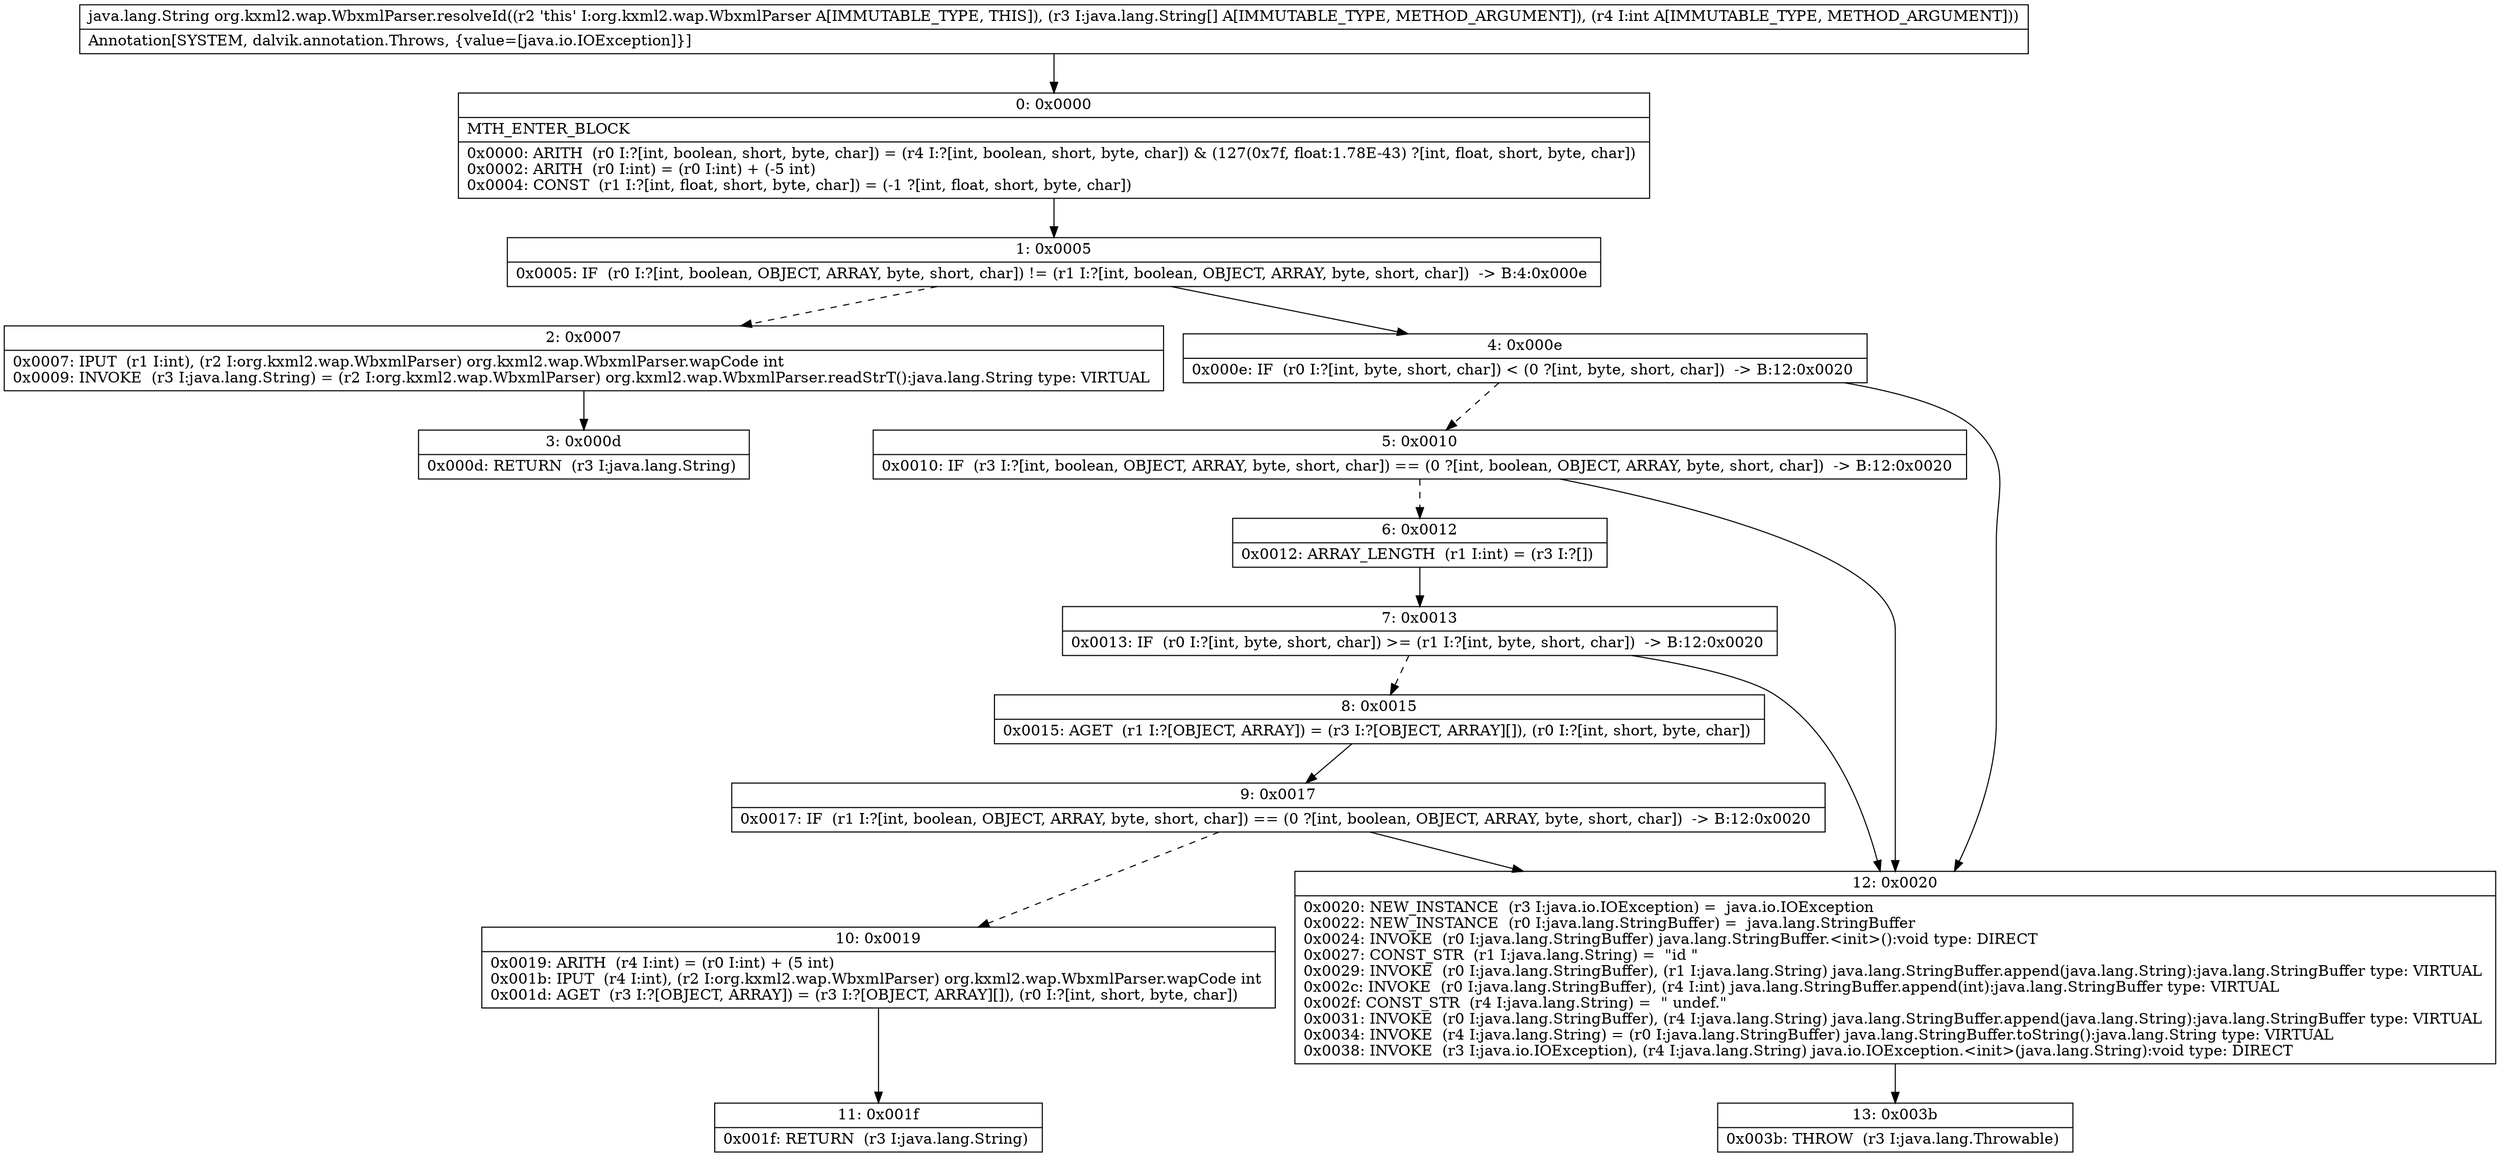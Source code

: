 digraph "CFG fororg.kxml2.wap.WbxmlParser.resolveId([Ljava\/lang\/String;I)Ljava\/lang\/String;" {
Node_0 [shape=record,label="{0\:\ 0x0000|MTH_ENTER_BLOCK\l|0x0000: ARITH  (r0 I:?[int, boolean, short, byte, char]) = (r4 I:?[int, boolean, short, byte, char]) & (127(0x7f, float:1.78E\-43) ?[int, float, short, byte, char]) \l0x0002: ARITH  (r0 I:int) = (r0 I:int) + (\-5 int) \l0x0004: CONST  (r1 I:?[int, float, short, byte, char]) = (\-1 ?[int, float, short, byte, char]) \l}"];
Node_1 [shape=record,label="{1\:\ 0x0005|0x0005: IF  (r0 I:?[int, boolean, OBJECT, ARRAY, byte, short, char]) != (r1 I:?[int, boolean, OBJECT, ARRAY, byte, short, char])  \-\> B:4:0x000e \l}"];
Node_2 [shape=record,label="{2\:\ 0x0007|0x0007: IPUT  (r1 I:int), (r2 I:org.kxml2.wap.WbxmlParser) org.kxml2.wap.WbxmlParser.wapCode int \l0x0009: INVOKE  (r3 I:java.lang.String) = (r2 I:org.kxml2.wap.WbxmlParser) org.kxml2.wap.WbxmlParser.readStrT():java.lang.String type: VIRTUAL \l}"];
Node_3 [shape=record,label="{3\:\ 0x000d|0x000d: RETURN  (r3 I:java.lang.String) \l}"];
Node_4 [shape=record,label="{4\:\ 0x000e|0x000e: IF  (r0 I:?[int, byte, short, char]) \< (0 ?[int, byte, short, char])  \-\> B:12:0x0020 \l}"];
Node_5 [shape=record,label="{5\:\ 0x0010|0x0010: IF  (r3 I:?[int, boolean, OBJECT, ARRAY, byte, short, char]) == (0 ?[int, boolean, OBJECT, ARRAY, byte, short, char])  \-\> B:12:0x0020 \l}"];
Node_6 [shape=record,label="{6\:\ 0x0012|0x0012: ARRAY_LENGTH  (r1 I:int) = (r3 I:?[]) \l}"];
Node_7 [shape=record,label="{7\:\ 0x0013|0x0013: IF  (r0 I:?[int, byte, short, char]) \>= (r1 I:?[int, byte, short, char])  \-\> B:12:0x0020 \l}"];
Node_8 [shape=record,label="{8\:\ 0x0015|0x0015: AGET  (r1 I:?[OBJECT, ARRAY]) = (r3 I:?[OBJECT, ARRAY][]), (r0 I:?[int, short, byte, char]) \l}"];
Node_9 [shape=record,label="{9\:\ 0x0017|0x0017: IF  (r1 I:?[int, boolean, OBJECT, ARRAY, byte, short, char]) == (0 ?[int, boolean, OBJECT, ARRAY, byte, short, char])  \-\> B:12:0x0020 \l}"];
Node_10 [shape=record,label="{10\:\ 0x0019|0x0019: ARITH  (r4 I:int) = (r0 I:int) + (5 int) \l0x001b: IPUT  (r4 I:int), (r2 I:org.kxml2.wap.WbxmlParser) org.kxml2.wap.WbxmlParser.wapCode int \l0x001d: AGET  (r3 I:?[OBJECT, ARRAY]) = (r3 I:?[OBJECT, ARRAY][]), (r0 I:?[int, short, byte, char]) \l}"];
Node_11 [shape=record,label="{11\:\ 0x001f|0x001f: RETURN  (r3 I:java.lang.String) \l}"];
Node_12 [shape=record,label="{12\:\ 0x0020|0x0020: NEW_INSTANCE  (r3 I:java.io.IOException) =  java.io.IOException \l0x0022: NEW_INSTANCE  (r0 I:java.lang.StringBuffer) =  java.lang.StringBuffer \l0x0024: INVOKE  (r0 I:java.lang.StringBuffer) java.lang.StringBuffer.\<init\>():void type: DIRECT \l0x0027: CONST_STR  (r1 I:java.lang.String) =  \"id \" \l0x0029: INVOKE  (r0 I:java.lang.StringBuffer), (r1 I:java.lang.String) java.lang.StringBuffer.append(java.lang.String):java.lang.StringBuffer type: VIRTUAL \l0x002c: INVOKE  (r0 I:java.lang.StringBuffer), (r4 I:int) java.lang.StringBuffer.append(int):java.lang.StringBuffer type: VIRTUAL \l0x002f: CONST_STR  (r4 I:java.lang.String) =  \" undef.\" \l0x0031: INVOKE  (r0 I:java.lang.StringBuffer), (r4 I:java.lang.String) java.lang.StringBuffer.append(java.lang.String):java.lang.StringBuffer type: VIRTUAL \l0x0034: INVOKE  (r4 I:java.lang.String) = (r0 I:java.lang.StringBuffer) java.lang.StringBuffer.toString():java.lang.String type: VIRTUAL \l0x0038: INVOKE  (r3 I:java.io.IOException), (r4 I:java.lang.String) java.io.IOException.\<init\>(java.lang.String):void type: DIRECT \l}"];
Node_13 [shape=record,label="{13\:\ 0x003b|0x003b: THROW  (r3 I:java.lang.Throwable) \l}"];
MethodNode[shape=record,label="{java.lang.String org.kxml2.wap.WbxmlParser.resolveId((r2 'this' I:org.kxml2.wap.WbxmlParser A[IMMUTABLE_TYPE, THIS]), (r3 I:java.lang.String[] A[IMMUTABLE_TYPE, METHOD_ARGUMENT]), (r4 I:int A[IMMUTABLE_TYPE, METHOD_ARGUMENT]))  | Annotation[SYSTEM, dalvik.annotation.Throws, \{value=[java.io.IOException]\}]\l}"];
MethodNode -> Node_0;
Node_0 -> Node_1;
Node_1 -> Node_2[style=dashed];
Node_1 -> Node_4;
Node_2 -> Node_3;
Node_4 -> Node_5[style=dashed];
Node_4 -> Node_12;
Node_5 -> Node_6[style=dashed];
Node_5 -> Node_12;
Node_6 -> Node_7;
Node_7 -> Node_8[style=dashed];
Node_7 -> Node_12;
Node_8 -> Node_9;
Node_9 -> Node_10[style=dashed];
Node_9 -> Node_12;
Node_10 -> Node_11;
Node_12 -> Node_13;
}

